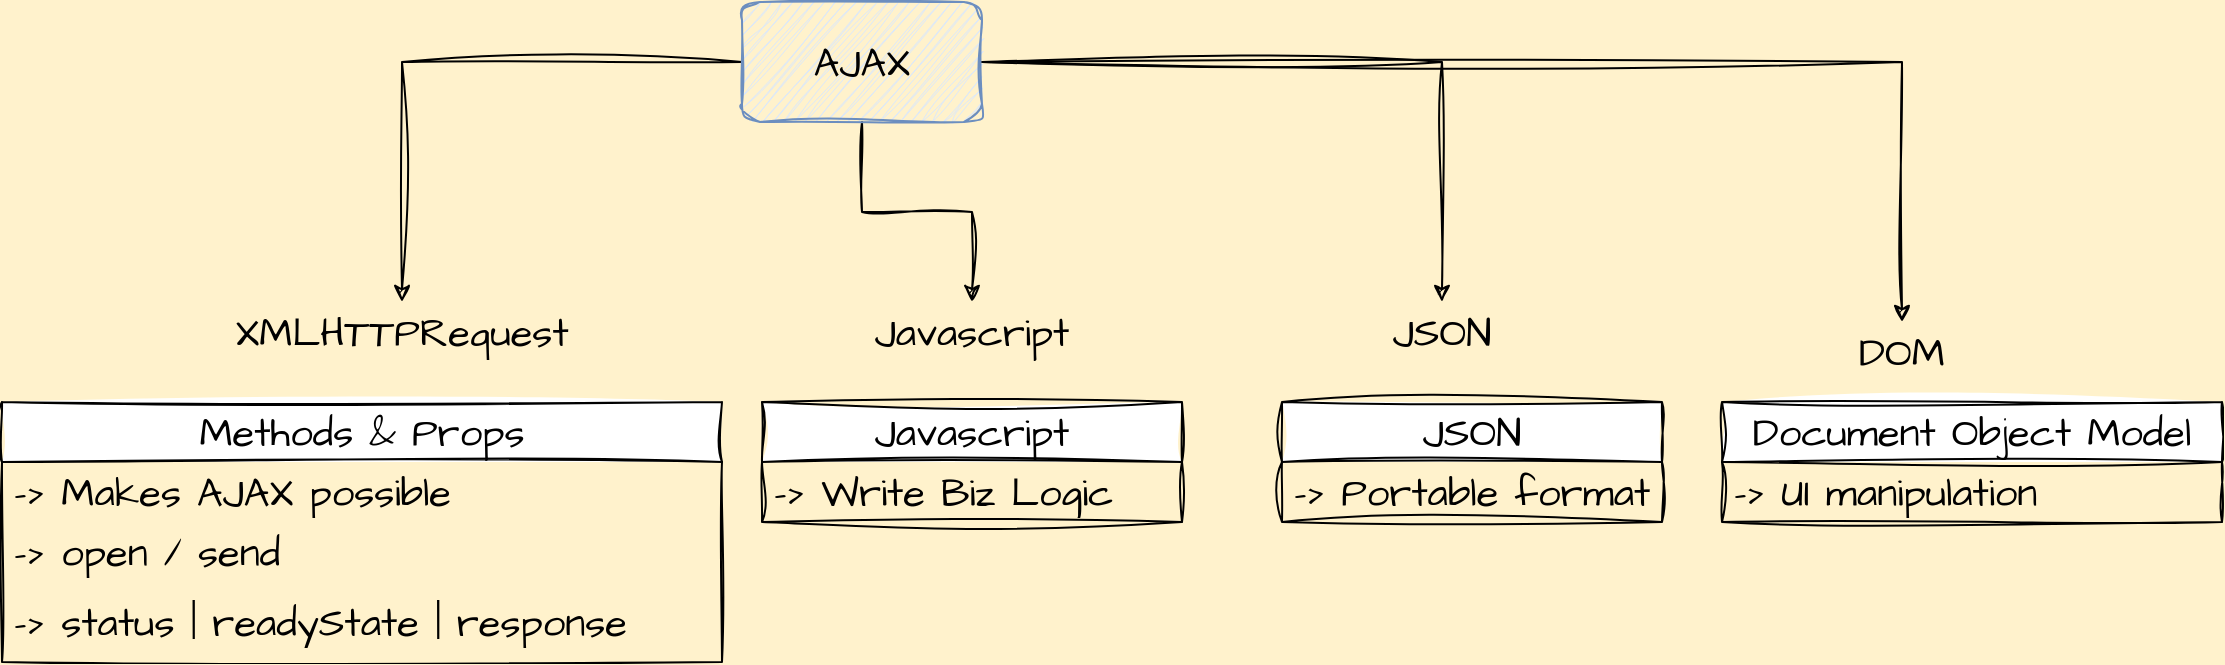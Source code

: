 <mxfile version="21.3.7" type="device">
  <diagram name="Page-1" id="8CYgC2aIyBDxhhlNEpGZ">
    <mxGraphModel dx="1765" dy="601" grid="1" gridSize="10" guides="1" tooltips="1" connect="1" arrows="1" fold="1" page="0" pageScale="1" pageWidth="827" pageHeight="1169" background="#FFF2CC" math="0" shadow="0">
      <root>
        <mxCell id="0" />
        <mxCell id="1" parent="0" />
        <mxCell id="mN3UMuQu9m_qZCOfFJfz-3" style="edgeStyle=orthogonalEdgeStyle;rounded=0;sketch=1;hachureGap=4;jiggle=2;curveFitting=1;orthogonalLoop=1;jettySize=auto;html=1;entryX=0.5;entryY=0;entryDx=0;entryDy=0;fontFamily=Architects Daughter;fontSource=https%3A%2F%2Ffonts.googleapis.com%2Fcss%3Ffamily%3DArchitects%2BDaughter;fontSize=16;" edge="1" parent="1" source="mN3UMuQu9m_qZCOfFJfz-1" target="mN3UMuQu9m_qZCOfFJfz-2">
          <mxGeometry relative="1" as="geometry" />
        </mxCell>
        <mxCell id="mN3UMuQu9m_qZCOfFJfz-9" style="edgeStyle=orthogonalEdgeStyle;rounded=0;sketch=1;hachureGap=4;jiggle=2;curveFitting=1;orthogonalLoop=1;jettySize=auto;html=1;entryX=0.5;entryY=0;entryDx=0;entryDy=0;fontFamily=Architects Daughter;fontSource=https%3A%2F%2Ffonts.googleapis.com%2Fcss%3Ffamily%3DArchitects%2BDaughter;fontSize=16;" edge="1" parent="1" source="mN3UMuQu9m_qZCOfFJfz-1" target="mN3UMuQu9m_qZCOfFJfz-8">
          <mxGeometry relative="1" as="geometry" />
        </mxCell>
        <mxCell id="mN3UMuQu9m_qZCOfFJfz-17" style="edgeStyle=orthogonalEdgeStyle;rounded=0;sketch=1;hachureGap=4;jiggle=2;curveFitting=1;orthogonalLoop=1;jettySize=auto;html=1;fontFamily=Architects Daughter;fontSource=https%3A%2F%2Ffonts.googleapis.com%2Fcss%3Ffamily%3DArchitects%2BDaughter;fontSize=16;" edge="1" parent="1" source="mN3UMuQu9m_qZCOfFJfz-1" target="mN3UMuQu9m_qZCOfFJfz-14">
          <mxGeometry relative="1" as="geometry" />
        </mxCell>
        <mxCell id="mN3UMuQu9m_qZCOfFJfz-21" style="edgeStyle=orthogonalEdgeStyle;rounded=0;sketch=1;hachureGap=4;jiggle=2;curveFitting=1;orthogonalLoop=1;jettySize=auto;html=1;fontFamily=Architects Daughter;fontSource=https%3A%2F%2Ffonts.googleapis.com%2Fcss%3Ffamily%3DArchitects%2BDaughter;fontSize=16;" edge="1" parent="1" source="mN3UMuQu9m_qZCOfFJfz-1" target="mN3UMuQu9m_qZCOfFJfz-18">
          <mxGeometry relative="1" as="geometry" />
        </mxCell>
        <mxCell id="mN3UMuQu9m_qZCOfFJfz-1" value="AJAX" style="rounded=1;whiteSpace=wrap;html=1;sketch=1;hachureGap=4;jiggle=2;curveFitting=1;fontFamily=Architects Daughter;fontSource=https%3A%2F%2Ffonts.googleapis.com%2Fcss%3Ffamily%3DArchitects%2BDaughter;fontSize=20;fillColor=#dae8fc;strokeColor=#6c8ebf;" vertex="1" parent="1">
          <mxGeometry x="330" y="130" width="120" height="60" as="geometry" />
        </mxCell>
        <mxCell id="mN3UMuQu9m_qZCOfFJfz-2" value="XMLHTTPRequest" style="text;html=1;strokeColor=none;fillColor=none;align=center;verticalAlign=middle;whiteSpace=wrap;rounded=0;fontSize=20;fontFamily=Architects Daughter;" vertex="1" parent="1">
          <mxGeometry x="70" y="280" width="180" height="30" as="geometry" />
        </mxCell>
        <mxCell id="mN3UMuQu9m_qZCOfFJfz-4" value="Methods &amp;amp; Props" style="swimlane;fontStyle=0;childLayout=stackLayout;horizontal=1;startSize=30;horizontalStack=0;resizeParent=1;resizeParentMax=0;resizeLast=0;collapsible=1;marginBottom=0;whiteSpace=wrap;html=1;sketch=1;hachureGap=4;jiggle=2;curveFitting=1;fontFamily=Architects Daughter;fontSource=https%3A%2F%2Ffonts.googleapis.com%2Fcss%3Ffamily%3DArchitects%2BDaughter;fontSize=20;" vertex="1" parent="1">
          <mxGeometry x="-40" y="330" width="360" height="130" as="geometry" />
        </mxCell>
        <mxCell id="mN3UMuQu9m_qZCOfFJfz-5" value="-&amp;gt; Makes AJAX possible" style="text;strokeColor=none;fillColor=none;align=left;verticalAlign=middle;spacingLeft=4;spacingRight=4;overflow=hidden;points=[[0,0.5],[1,0.5]];portConstraint=eastwest;rotatable=0;whiteSpace=wrap;html=1;fontSize=20;fontFamily=Architects Daughter;" vertex="1" parent="mN3UMuQu9m_qZCOfFJfz-4">
          <mxGeometry y="30" width="360" height="30" as="geometry" />
        </mxCell>
        <mxCell id="mN3UMuQu9m_qZCOfFJfz-6" value="-&amp;gt; open / send" style="text;strokeColor=none;fillColor=none;align=left;verticalAlign=middle;spacingLeft=4;spacingRight=4;overflow=hidden;points=[[0,0.5],[1,0.5]];portConstraint=eastwest;rotatable=0;whiteSpace=wrap;html=1;fontSize=20;fontFamily=Architects Daughter;" vertex="1" parent="mN3UMuQu9m_qZCOfFJfz-4">
          <mxGeometry y="60" width="360" height="30" as="geometry" />
        </mxCell>
        <mxCell id="mN3UMuQu9m_qZCOfFJfz-7" value="-&amp;gt; status | readyState | response" style="text;strokeColor=none;fillColor=none;align=left;verticalAlign=middle;spacingLeft=4;spacingRight=4;overflow=hidden;points=[[0,0.5],[1,0.5]];portConstraint=eastwest;rotatable=0;whiteSpace=wrap;html=1;fontSize=20;fontFamily=Architects Daughter;" vertex="1" parent="mN3UMuQu9m_qZCOfFJfz-4">
          <mxGeometry y="90" width="360" height="40" as="geometry" />
        </mxCell>
        <mxCell id="mN3UMuQu9m_qZCOfFJfz-8" value="Javascript" style="text;html=1;strokeColor=none;fillColor=none;align=center;verticalAlign=middle;whiteSpace=wrap;rounded=0;fontSize=20;fontFamily=Architects Daughter;" vertex="1" parent="1">
          <mxGeometry x="355" y="280" width="180" height="30" as="geometry" />
        </mxCell>
        <mxCell id="mN3UMuQu9m_qZCOfFJfz-10" value="Javascript" style="swimlane;fontStyle=0;childLayout=stackLayout;horizontal=1;startSize=30;horizontalStack=0;resizeParent=1;resizeParentMax=0;resizeLast=0;collapsible=1;marginBottom=0;whiteSpace=wrap;html=1;sketch=1;hachureGap=4;jiggle=2;curveFitting=1;fontFamily=Architects Daughter;fontSource=https%3A%2F%2Ffonts.googleapis.com%2Fcss%3Ffamily%3DArchitects%2BDaughter;fontSize=20;" vertex="1" parent="1">
          <mxGeometry x="340" y="330" width="210" height="60" as="geometry" />
        </mxCell>
        <mxCell id="mN3UMuQu9m_qZCOfFJfz-11" value="-&amp;gt; Write Biz Logic" style="text;strokeColor=none;fillColor=none;align=left;verticalAlign=middle;spacingLeft=4;spacingRight=4;overflow=hidden;points=[[0,0.5],[1,0.5]];portConstraint=eastwest;rotatable=0;whiteSpace=wrap;html=1;fontSize=20;fontFamily=Architects Daughter;" vertex="1" parent="mN3UMuQu9m_qZCOfFJfz-10">
          <mxGeometry y="30" width="210" height="30" as="geometry" />
        </mxCell>
        <mxCell id="mN3UMuQu9m_qZCOfFJfz-14" value="JSON" style="text;html=1;strokeColor=none;fillColor=none;align=center;verticalAlign=middle;whiteSpace=wrap;rounded=0;fontSize=20;fontFamily=Architects Daughter;" vertex="1" parent="1">
          <mxGeometry x="590" y="280" width="180" height="30" as="geometry" />
        </mxCell>
        <mxCell id="mN3UMuQu9m_qZCOfFJfz-15" value="JSON" style="swimlane;fontStyle=0;childLayout=stackLayout;horizontal=1;startSize=30;horizontalStack=0;resizeParent=1;resizeParentMax=0;resizeLast=0;collapsible=1;marginBottom=0;whiteSpace=wrap;html=1;sketch=1;hachureGap=4;jiggle=2;curveFitting=1;fontFamily=Architects Daughter;fontSource=https%3A%2F%2Ffonts.googleapis.com%2Fcss%3Ffamily%3DArchitects%2BDaughter;fontSize=20;" vertex="1" parent="1">
          <mxGeometry x="600" y="330" width="190" height="60" as="geometry" />
        </mxCell>
        <mxCell id="mN3UMuQu9m_qZCOfFJfz-16" value="-&amp;gt; Portable format" style="text;strokeColor=none;fillColor=none;align=left;verticalAlign=middle;spacingLeft=4;spacingRight=4;overflow=hidden;points=[[0,0.5],[1,0.5]];portConstraint=eastwest;rotatable=0;whiteSpace=wrap;html=1;fontSize=20;fontFamily=Architects Daughter;" vertex="1" parent="mN3UMuQu9m_qZCOfFJfz-15">
          <mxGeometry y="30" width="190" height="30" as="geometry" />
        </mxCell>
        <mxCell id="mN3UMuQu9m_qZCOfFJfz-18" value="DOM" style="text;html=1;strokeColor=none;fillColor=none;align=center;verticalAlign=middle;whiteSpace=wrap;rounded=0;fontSize=20;fontFamily=Architects Daughter;" vertex="1" parent="1">
          <mxGeometry x="820" y="290" width="180" height="30" as="geometry" />
        </mxCell>
        <mxCell id="mN3UMuQu9m_qZCOfFJfz-19" value="Document Object Model" style="swimlane;fontStyle=0;childLayout=stackLayout;horizontal=1;startSize=30;horizontalStack=0;resizeParent=1;resizeParentMax=0;resizeLast=0;collapsible=1;marginBottom=0;whiteSpace=wrap;html=1;sketch=1;hachureGap=4;jiggle=2;curveFitting=1;fontFamily=Architects Daughter;fontSource=https%3A%2F%2Ffonts.googleapis.com%2Fcss%3Ffamily%3DArchitects%2BDaughter;fontSize=20;" vertex="1" parent="1">
          <mxGeometry x="820" y="330" width="250" height="60" as="geometry" />
        </mxCell>
        <mxCell id="mN3UMuQu9m_qZCOfFJfz-20" value="-&amp;gt; UI manipulation" style="text;strokeColor=none;fillColor=none;align=left;verticalAlign=middle;spacingLeft=4;spacingRight=4;overflow=hidden;points=[[0,0.5],[1,0.5]];portConstraint=eastwest;rotatable=0;whiteSpace=wrap;html=1;fontSize=20;fontFamily=Architects Daughter;" vertex="1" parent="mN3UMuQu9m_qZCOfFJfz-19">
          <mxGeometry y="30" width="250" height="30" as="geometry" />
        </mxCell>
      </root>
    </mxGraphModel>
  </diagram>
</mxfile>
